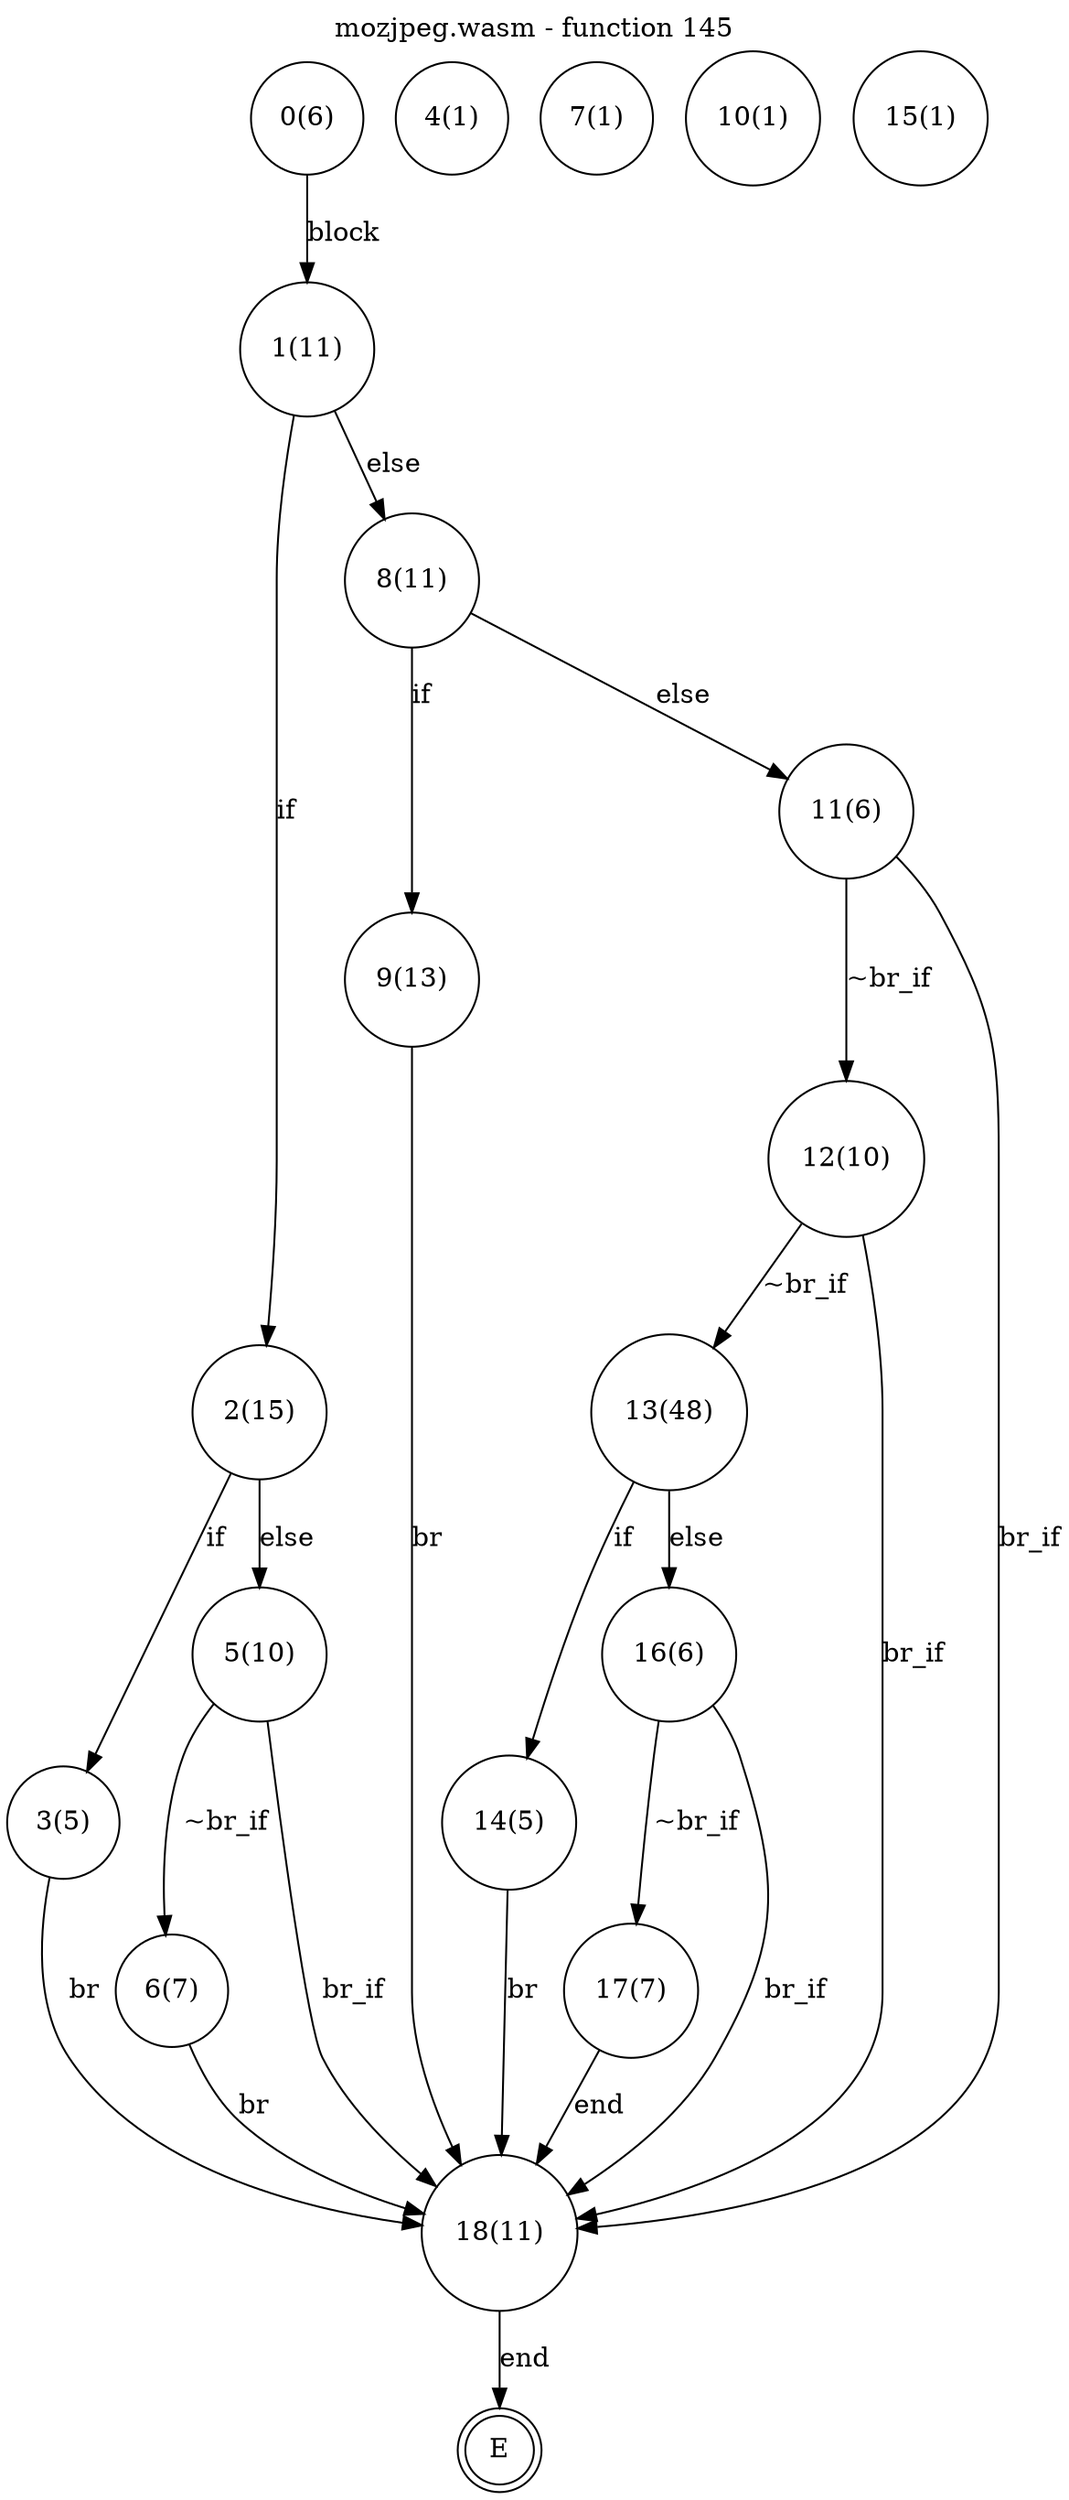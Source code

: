 digraph finite_state_machine {
    label = "mozjpeg.wasm - function 145"
    labelloc =  t
    labelfontsize = 16
    labelfontcolor = black
    labelfontname = "Helvetica"
    node [shape = doublecircle]; E ;
node [shape=circle, fontcolor=black, style="", label="0(6)"]0
node [shape=circle, fontcolor=black, style="", label="1(11)"]1
node [shape=circle, fontcolor=black, style="", label="2(15)"]2
node [shape=circle, fontcolor=black, style="", label="3(5)"]3
node [shape=circle, fontcolor=black, style="", label="4(1)"]4
node [shape=circle, fontcolor=black, style="", label="5(10)"]5
node [shape=circle, fontcolor=black, style="", label="6(7)"]6
node [shape=circle, fontcolor=black, style="", label="7(1)"]7
node [shape=circle, fontcolor=black, style="", label="8(11)"]8
node [shape=circle, fontcolor=black, style="", label="9(13)"]9
node [shape=circle, fontcolor=black, style="", label="10(1)"]10
node [shape=circle, fontcolor=black, style="", label="11(6)"]11
node [shape=circle, fontcolor=black, style="", label="12(10)"]12
node [shape=circle, fontcolor=black, style="", label="13(48)"]13
node [shape=circle, fontcolor=black, style="", label="14(5)"]14
node [shape=circle, fontcolor=black, style="", label="15(1)"]15
node [shape=circle, fontcolor=black, style="", label="16(6)"]16
node [shape=circle, fontcolor=black, style="", label="17(7)"]17
node [shape=circle, fontcolor=black, style="", label="18(11)"]18
node [shape=circle, fontcolor=black, style="", label="E"]E
    0 -> 1[label="block"];
    1 -> 2[label="if"];
    1 -> 8[label="else"];
    2 -> 3[label="if"];
    2 -> 5[label="else"];
    3 -> 18[label="br"];
    5 -> 6[label="~br_if"];
    5 -> 18[label="br_if"];
    6 -> 18[label="br"];
    8 -> 9[label="if"];
    8 -> 11[label="else"];
    9 -> 18[label="br"];
    11 -> 12[label="~br_if"];
    11 -> 18[label="br_if"];
    12 -> 13[label="~br_if"];
    12 -> 18[label="br_if"];
    13 -> 14[label="if"];
    13 -> 16[label="else"];
    14 -> 18[label="br"];
    16 -> 17[label="~br_if"];
    16 -> 18[label="br_if"];
    17 -> 18[label="end"];
    18 -> E[label="end"];
}
